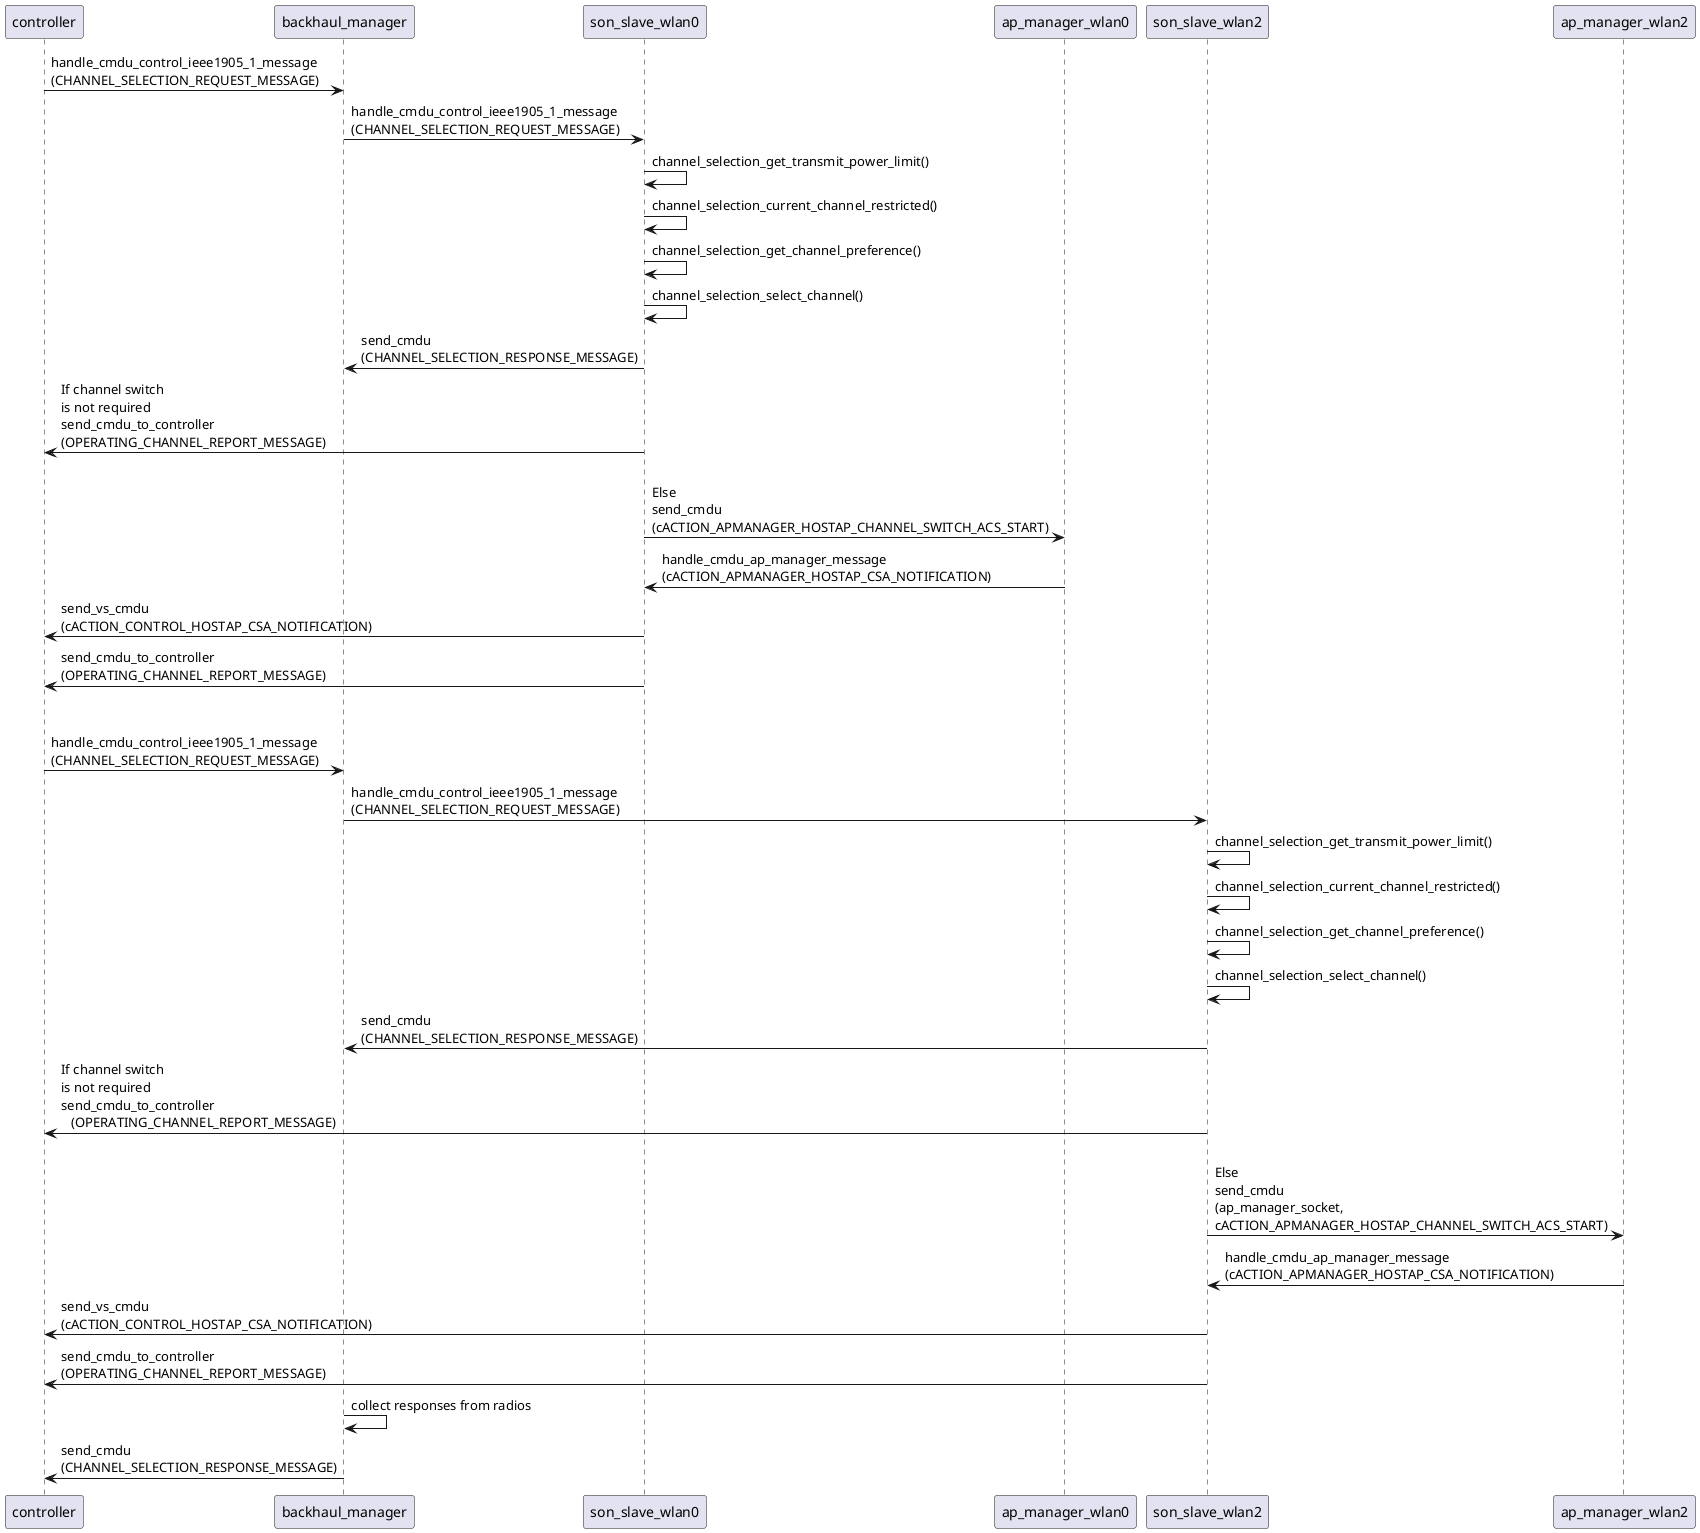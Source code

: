@startuml
controller->backhaul_manager: handle_cmdu_control_ieee1905_1_message\n(CHANNEL_SELECTION_REQUEST_MESSAGE)
backhaul_manager->son_slave_wlan0: handle_cmdu_control_ieee1905_1_message\n(CHANNEL_SELECTION_REQUEST_MESSAGE)
son_slave_wlan0->son_slave_wlan0: channel_selection_get_transmit_power_limit()
son_slave_wlan0->son_slave_wlan0: channel_selection_current_channel_restricted()
son_slave_wlan0->son_slave_wlan0: channel_selection_get_channel_preference()
son_slave_wlan0->son_slave_wlan0: channel_selection_select_channel()
son_slave_wlan0->backhaul_manager: send_cmdu\n(CHANNEL_SELECTION_RESPONSE_MESSAGE)
son_slave_wlan0->controller: If channel switch\nis not required\nsend_cmdu_to_controller\n(OPERATING_CHANNEL_REPORT_MESSAGE)
son_slave_wlan0->ap_manager_wlan0: \nElse\nsend_cmdu\n(cACTION_APMANAGER_HOSTAP_CHANNEL_SWITCH_ACS_START)
ap_manager_wlan0->son_slave_wlan0:handle_cmdu_ap_manager_message\n(cACTION_APMANAGER_HOSTAP_CSA_NOTIFICATION)
son_slave_wlan0->controller: send_vs_cmdu\n(cACTION_CONTROL_HOSTAP_CSA_NOTIFICATION)
son_slave_wlan0->controller: send_cmdu_to_controller\n(OPERATING_CHANNEL_REPORT_MESSAGE)
controller->backhaul_manager: \n\nhandle_cmdu_control_ieee1905_1_message\n(CHANNEL_SELECTION_REQUEST_MESSAGE)
backhaul_manager->son_slave_wlan2: handle_cmdu_control_ieee1905_1_message\n(CHANNEL_SELECTION_REQUEST_MESSAGE)
son_slave_wlan2->son_slave_wlan2: channel_selection_get_transmit_power_limit()
son_slave_wlan2->son_slave_wlan2: channel_selection_current_channel_restricted()
son_slave_wlan2->son_slave_wlan2: channel_selection_get_channel_preference()
son_slave_wlan2->son_slave_wlan2: channel_selection_select_channel()
son_slave_wlan2->backhaul_manager: send_cmdu\n(CHANNEL_SELECTION_RESPONSE_MESSAGE)
son_slave_wlan2->controller: If channel switch\nis not required\nsend_cmdu_to_controller\n   (OPERATING_CHANNEL_REPORT_MESSAGE)
son_slave_wlan2->ap_manager_wlan2: \nElse\nsend_cmdu\n(ap_manager_socket,\ncACTION_APMANAGER_HOSTAP_CHANNEL_SWITCH_ACS_START)
ap_manager_wlan2->son_slave_wlan2:handle_cmdu_ap_manager_message\n(cACTION_APMANAGER_HOSTAP_CSA_NOTIFICATION)
son_slave_wlan2->controller: send_vs_cmdu\n(cACTION_CONTROL_HOSTAP_CSA_NOTIFICATION)
son_slave_wlan2->controller: send_cmdu_to_controller\n(OPERATING_CHANNEL_REPORT_MESSAGE)
backhaul_manager->backhaul_manager: collect responses from radios
backhaul_manager->controller: send_cmdu\n(CHANNEL_SELECTION_RESPONSE_MESSAGE)
@enduml

